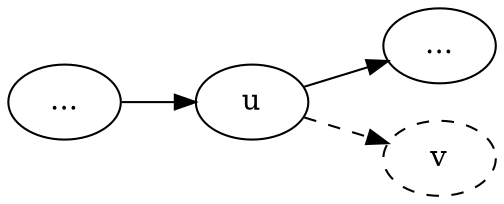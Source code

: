 digraph "tip" {
graph [rankdir="LR"]
t1 [label="..."]
v1 [label="..."]
v [style="dashed"]
t1 -> u
u -> v1
u -> v [style="dashed"]
}
